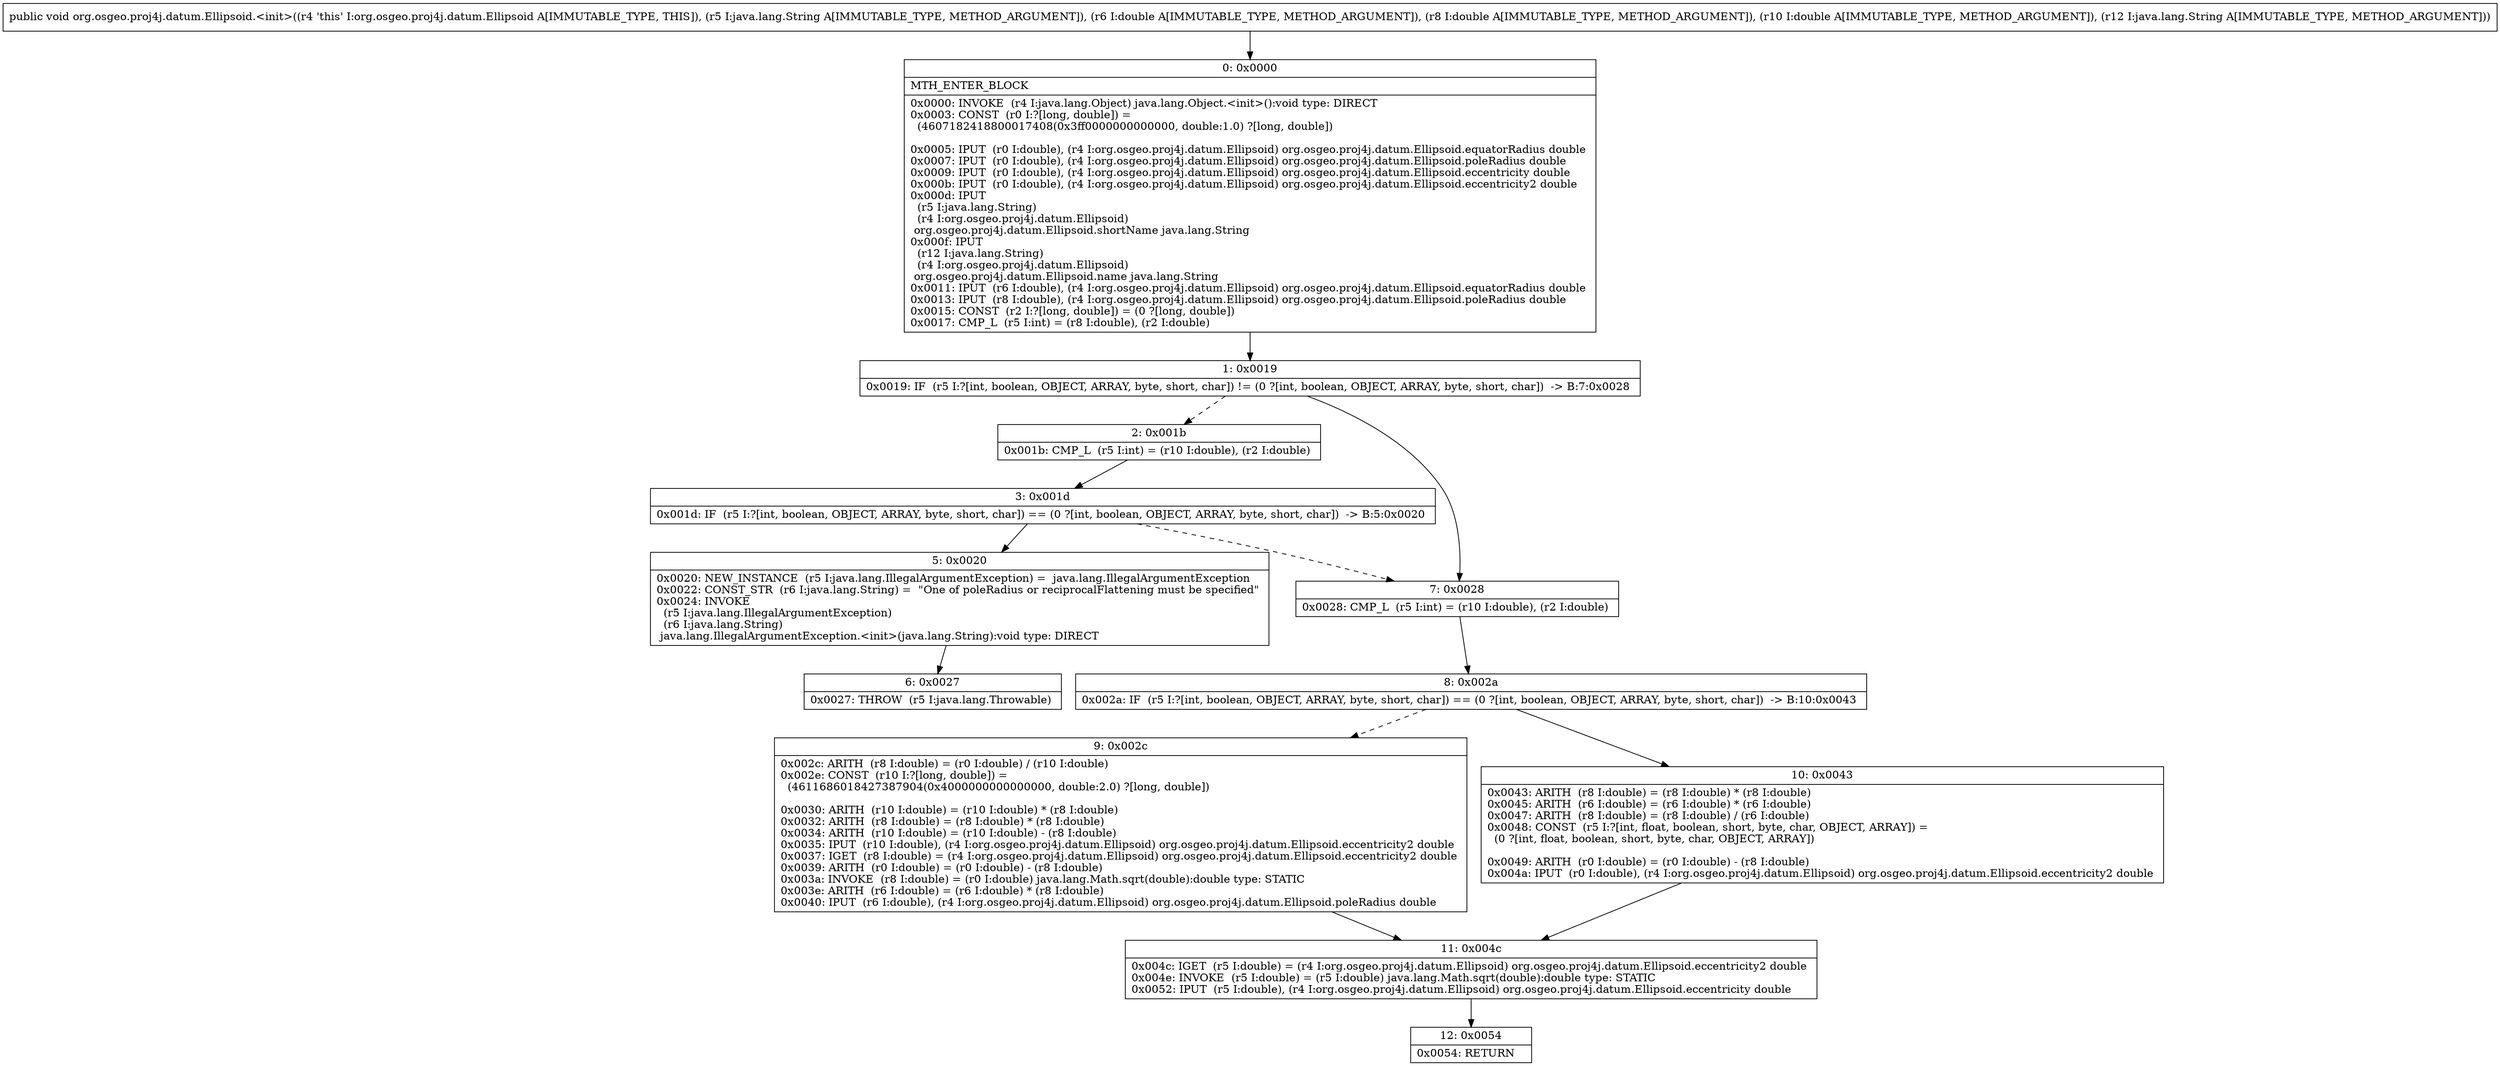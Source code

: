 digraph "CFG fororg.osgeo.proj4j.datum.Ellipsoid.\<init\>(Ljava\/lang\/String;DDDLjava\/lang\/String;)V" {
Node_0 [shape=record,label="{0\:\ 0x0000|MTH_ENTER_BLOCK\l|0x0000: INVOKE  (r4 I:java.lang.Object) java.lang.Object.\<init\>():void type: DIRECT \l0x0003: CONST  (r0 I:?[long, double]) = \l  (4607182418800017408(0x3ff0000000000000, double:1.0) ?[long, double])\l \l0x0005: IPUT  (r0 I:double), (r4 I:org.osgeo.proj4j.datum.Ellipsoid) org.osgeo.proj4j.datum.Ellipsoid.equatorRadius double \l0x0007: IPUT  (r0 I:double), (r4 I:org.osgeo.proj4j.datum.Ellipsoid) org.osgeo.proj4j.datum.Ellipsoid.poleRadius double \l0x0009: IPUT  (r0 I:double), (r4 I:org.osgeo.proj4j.datum.Ellipsoid) org.osgeo.proj4j.datum.Ellipsoid.eccentricity double \l0x000b: IPUT  (r0 I:double), (r4 I:org.osgeo.proj4j.datum.Ellipsoid) org.osgeo.proj4j.datum.Ellipsoid.eccentricity2 double \l0x000d: IPUT  \l  (r5 I:java.lang.String)\l  (r4 I:org.osgeo.proj4j.datum.Ellipsoid)\l org.osgeo.proj4j.datum.Ellipsoid.shortName java.lang.String \l0x000f: IPUT  \l  (r12 I:java.lang.String)\l  (r4 I:org.osgeo.proj4j.datum.Ellipsoid)\l org.osgeo.proj4j.datum.Ellipsoid.name java.lang.String \l0x0011: IPUT  (r6 I:double), (r4 I:org.osgeo.proj4j.datum.Ellipsoid) org.osgeo.proj4j.datum.Ellipsoid.equatorRadius double \l0x0013: IPUT  (r8 I:double), (r4 I:org.osgeo.proj4j.datum.Ellipsoid) org.osgeo.proj4j.datum.Ellipsoid.poleRadius double \l0x0015: CONST  (r2 I:?[long, double]) = (0 ?[long, double]) \l0x0017: CMP_L  (r5 I:int) = (r8 I:double), (r2 I:double) \l}"];
Node_1 [shape=record,label="{1\:\ 0x0019|0x0019: IF  (r5 I:?[int, boolean, OBJECT, ARRAY, byte, short, char]) != (0 ?[int, boolean, OBJECT, ARRAY, byte, short, char])  \-\> B:7:0x0028 \l}"];
Node_2 [shape=record,label="{2\:\ 0x001b|0x001b: CMP_L  (r5 I:int) = (r10 I:double), (r2 I:double) \l}"];
Node_3 [shape=record,label="{3\:\ 0x001d|0x001d: IF  (r5 I:?[int, boolean, OBJECT, ARRAY, byte, short, char]) == (0 ?[int, boolean, OBJECT, ARRAY, byte, short, char])  \-\> B:5:0x0020 \l}"];
Node_5 [shape=record,label="{5\:\ 0x0020|0x0020: NEW_INSTANCE  (r5 I:java.lang.IllegalArgumentException) =  java.lang.IllegalArgumentException \l0x0022: CONST_STR  (r6 I:java.lang.String) =  \"One of poleRadius or reciprocalFlattening must be specified\" \l0x0024: INVOKE  \l  (r5 I:java.lang.IllegalArgumentException)\l  (r6 I:java.lang.String)\l java.lang.IllegalArgumentException.\<init\>(java.lang.String):void type: DIRECT \l}"];
Node_6 [shape=record,label="{6\:\ 0x0027|0x0027: THROW  (r5 I:java.lang.Throwable) \l}"];
Node_7 [shape=record,label="{7\:\ 0x0028|0x0028: CMP_L  (r5 I:int) = (r10 I:double), (r2 I:double) \l}"];
Node_8 [shape=record,label="{8\:\ 0x002a|0x002a: IF  (r5 I:?[int, boolean, OBJECT, ARRAY, byte, short, char]) == (0 ?[int, boolean, OBJECT, ARRAY, byte, short, char])  \-\> B:10:0x0043 \l}"];
Node_9 [shape=record,label="{9\:\ 0x002c|0x002c: ARITH  (r8 I:double) = (r0 I:double) \/ (r10 I:double) \l0x002e: CONST  (r10 I:?[long, double]) = \l  (4611686018427387904(0x4000000000000000, double:2.0) ?[long, double])\l \l0x0030: ARITH  (r10 I:double) = (r10 I:double) * (r8 I:double) \l0x0032: ARITH  (r8 I:double) = (r8 I:double) * (r8 I:double) \l0x0034: ARITH  (r10 I:double) = (r10 I:double) \- (r8 I:double) \l0x0035: IPUT  (r10 I:double), (r4 I:org.osgeo.proj4j.datum.Ellipsoid) org.osgeo.proj4j.datum.Ellipsoid.eccentricity2 double \l0x0037: IGET  (r8 I:double) = (r4 I:org.osgeo.proj4j.datum.Ellipsoid) org.osgeo.proj4j.datum.Ellipsoid.eccentricity2 double \l0x0039: ARITH  (r0 I:double) = (r0 I:double) \- (r8 I:double) \l0x003a: INVOKE  (r8 I:double) = (r0 I:double) java.lang.Math.sqrt(double):double type: STATIC \l0x003e: ARITH  (r6 I:double) = (r6 I:double) * (r8 I:double) \l0x0040: IPUT  (r6 I:double), (r4 I:org.osgeo.proj4j.datum.Ellipsoid) org.osgeo.proj4j.datum.Ellipsoid.poleRadius double \l}"];
Node_10 [shape=record,label="{10\:\ 0x0043|0x0043: ARITH  (r8 I:double) = (r8 I:double) * (r8 I:double) \l0x0045: ARITH  (r6 I:double) = (r6 I:double) * (r6 I:double) \l0x0047: ARITH  (r8 I:double) = (r8 I:double) \/ (r6 I:double) \l0x0048: CONST  (r5 I:?[int, float, boolean, short, byte, char, OBJECT, ARRAY]) = \l  (0 ?[int, float, boolean, short, byte, char, OBJECT, ARRAY])\l \l0x0049: ARITH  (r0 I:double) = (r0 I:double) \- (r8 I:double) \l0x004a: IPUT  (r0 I:double), (r4 I:org.osgeo.proj4j.datum.Ellipsoid) org.osgeo.proj4j.datum.Ellipsoid.eccentricity2 double \l}"];
Node_11 [shape=record,label="{11\:\ 0x004c|0x004c: IGET  (r5 I:double) = (r4 I:org.osgeo.proj4j.datum.Ellipsoid) org.osgeo.proj4j.datum.Ellipsoid.eccentricity2 double \l0x004e: INVOKE  (r5 I:double) = (r5 I:double) java.lang.Math.sqrt(double):double type: STATIC \l0x0052: IPUT  (r5 I:double), (r4 I:org.osgeo.proj4j.datum.Ellipsoid) org.osgeo.proj4j.datum.Ellipsoid.eccentricity double \l}"];
Node_12 [shape=record,label="{12\:\ 0x0054|0x0054: RETURN   \l}"];
MethodNode[shape=record,label="{public void org.osgeo.proj4j.datum.Ellipsoid.\<init\>((r4 'this' I:org.osgeo.proj4j.datum.Ellipsoid A[IMMUTABLE_TYPE, THIS]), (r5 I:java.lang.String A[IMMUTABLE_TYPE, METHOD_ARGUMENT]), (r6 I:double A[IMMUTABLE_TYPE, METHOD_ARGUMENT]), (r8 I:double A[IMMUTABLE_TYPE, METHOD_ARGUMENT]), (r10 I:double A[IMMUTABLE_TYPE, METHOD_ARGUMENT]), (r12 I:java.lang.String A[IMMUTABLE_TYPE, METHOD_ARGUMENT])) }"];
MethodNode -> Node_0;
Node_0 -> Node_1;
Node_1 -> Node_2[style=dashed];
Node_1 -> Node_7;
Node_2 -> Node_3;
Node_3 -> Node_5;
Node_3 -> Node_7[style=dashed];
Node_5 -> Node_6;
Node_7 -> Node_8;
Node_8 -> Node_9[style=dashed];
Node_8 -> Node_10;
Node_9 -> Node_11;
Node_10 -> Node_11;
Node_11 -> Node_12;
}


